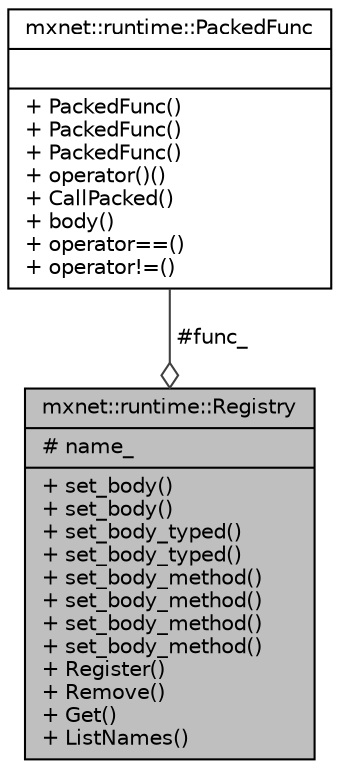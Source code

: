 digraph "mxnet::runtime::Registry"
{
 // LATEX_PDF_SIZE
  edge [fontname="Helvetica",fontsize="10",labelfontname="Helvetica",labelfontsize="10"];
  node [fontname="Helvetica",fontsize="10",shape=record];
  Node1 [label="{mxnet::runtime::Registry\n|# name_\l|+ set_body()\l+ set_body()\l+ set_body_typed()\l+ set_body_typed()\l+ set_body_method()\l+ set_body_method()\l+ set_body_method()\l+ set_body_method()\l+ Register()\l+ Remove()\l+ Get()\l+ ListNames()\l}",height=0.2,width=0.4,color="black", fillcolor="grey75", style="filled", fontcolor="black",tooltip="Registry for global function."];
  Node2 -> Node1 [color="grey25",fontsize="10",style="solid",label=" #func_" ,arrowhead="odiamond",fontname="Helvetica"];
  Node2 [label="{mxnet::runtime::PackedFunc\n||+ PackedFunc()\l+ PackedFunc()\l+ PackedFunc()\l+ operator()()\l+ CallPacked()\l+ body()\l+ operator==()\l+ operator!=()\l}",height=0.2,width=0.4,color="black", fillcolor="white", style="filled",URL="$classmxnet_1_1runtime_1_1PackedFunc.html",tooltip="Packed function is a type-erased function. The arguments are passed by packed format."];
}
